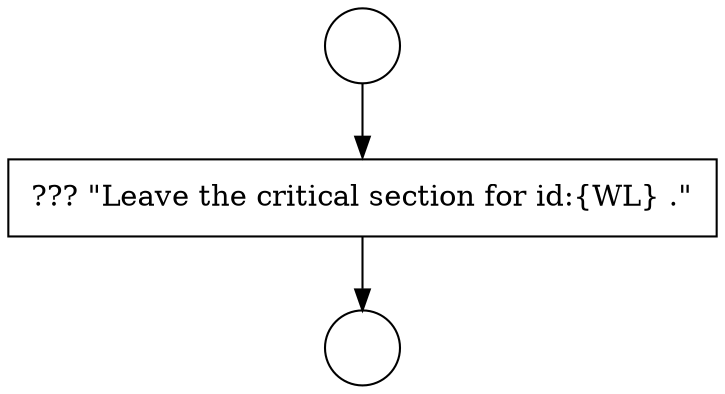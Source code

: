 digraph {
  node15768 [shape=circle label=" " color="black" fillcolor="white" style=filled]
  node15770 [shape=none, margin=0, label=<<font color="black">
    <table border="0" cellborder="1" cellspacing="0" cellpadding="10">
      <tr><td align="left">??? &quot;Leave the critical section for id:{WL} .&quot;</td></tr>
    </table>
  </font>> color="black" fillcolor="white" style=filled]
  node15769 [shape=circle label=" " color="black" fillcolor="white" style=filled]
  node15768 -> node15770 [ color="black"]
  node15770 -> node15769 [ color="black"]
}
